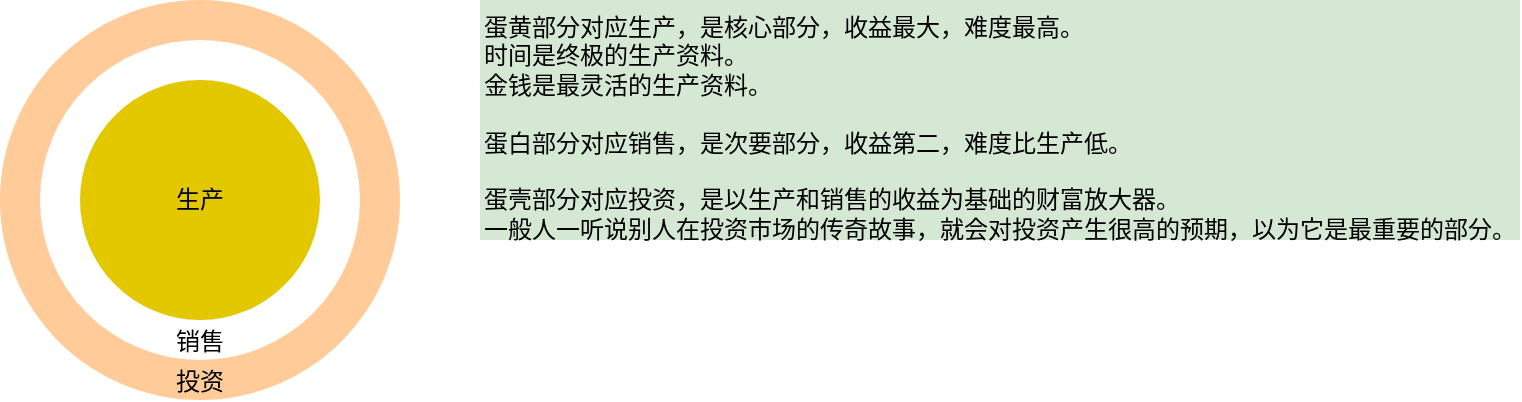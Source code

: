 <mxfile version="26.0.3">
  <diagram name="第 1 页" id="D5H8AzT_VC-e517OlI4p">
    <mxGraphModel dx="1050" dy="522" grid="1" gridSize="10" guides="1" tooltips="1" connect="1" arrows="1" fold="1" page="1" pageScale="1" pageWidth="827" pageHeight="1169" math="0" shadow="0">
      <root>
        <mxCell id="0" />
        <mxCell id="1" parent="0" />
        <mxCell id="7c-vlIwbRYnSEmysqgc2-3" value="投资" style="ellipse;whiteSpace=wrap;html=1;aspect=fixed;fillColor=#ffcc99;strokeColor=none;verticalAlign=bottom;" parent="1" vertex="1">
          <mxGeometry x="40" y="40" width="200" height="200" as="geometry" />
        </mxCell>
        <mxCell id="7c-vlIwbRYnSEmysqgc2-2" value="销售" style="ellipse;whiteSpace=wrap;html=1;aspect=fixed;strokeColor=none;verticalAlign=bottom;" parent="1" vertex="1">
          <mxGeometry x="60" y="60" width="160" height="160" as="geometry" />
        </mxCell>
        <mxCell id="7c-vlIwbRYnSEmysqgc2-1" value="生产" style="ellipse;whiteSpace=wrap;html=1;aspect=fixed;fillColor=#e3c800;strokeColor=none;gradientDirection=radial;fontColor=#000000;" parent="1" vertex="1">
          <mxGeometry x="80" y="80" width="120" height="120" as="geometry" />
        </mxCell>
        <mxCell id="7c-vlIwbRYnSEmysqgc2-5" value="蛋黄部分对应生产，是核心部分，收益最大，难度最高。&lt;div&gt;时间是终极的生产资料。&lt;/div&gt;&lt;div&gt;金钱是最灵活的生产资料。&lt;br&gt;&lt;div&gt;&lt;br&gt;&lt;/div&gt;&lt;div&gt;蛋白部分对应销售，是次要部分，收益第二，难度比生产低。&lt;/div&gt;&lt;div&gt;&lt;br&gt;&lt;/div&gt;&lt;div&gt;蛋壳部分对应投资，是以生产和销售的收益为基础的财富放大器。&lt;/div&gt;&lt;div&gt;一般人一听说别人在投资市场的传奇故事，就会对投资产生很高的预期，以为它是最重要的部分&lt;span style=&quot;background-color: transparent; color: light-dark(rgb(0, 0, 0), rgb(255, 255, 255));&quot;&gt;。&lt;/span&gt;&lt;/div&gt;&lt;/div&gt;" style="text;html=1;align=left;verticalAlign=top;whiteSpace=wrap;rounded=0;fillColor=#d5e8d4;strokeColor=none;" parent="1" vertex="1">
          <mxGeometry x="280" y="40" width="520" height="120" as="geometry" />
        </mxCell>
      </root>
    </mxGraphModel>
  </diagram>
</mxfile>
